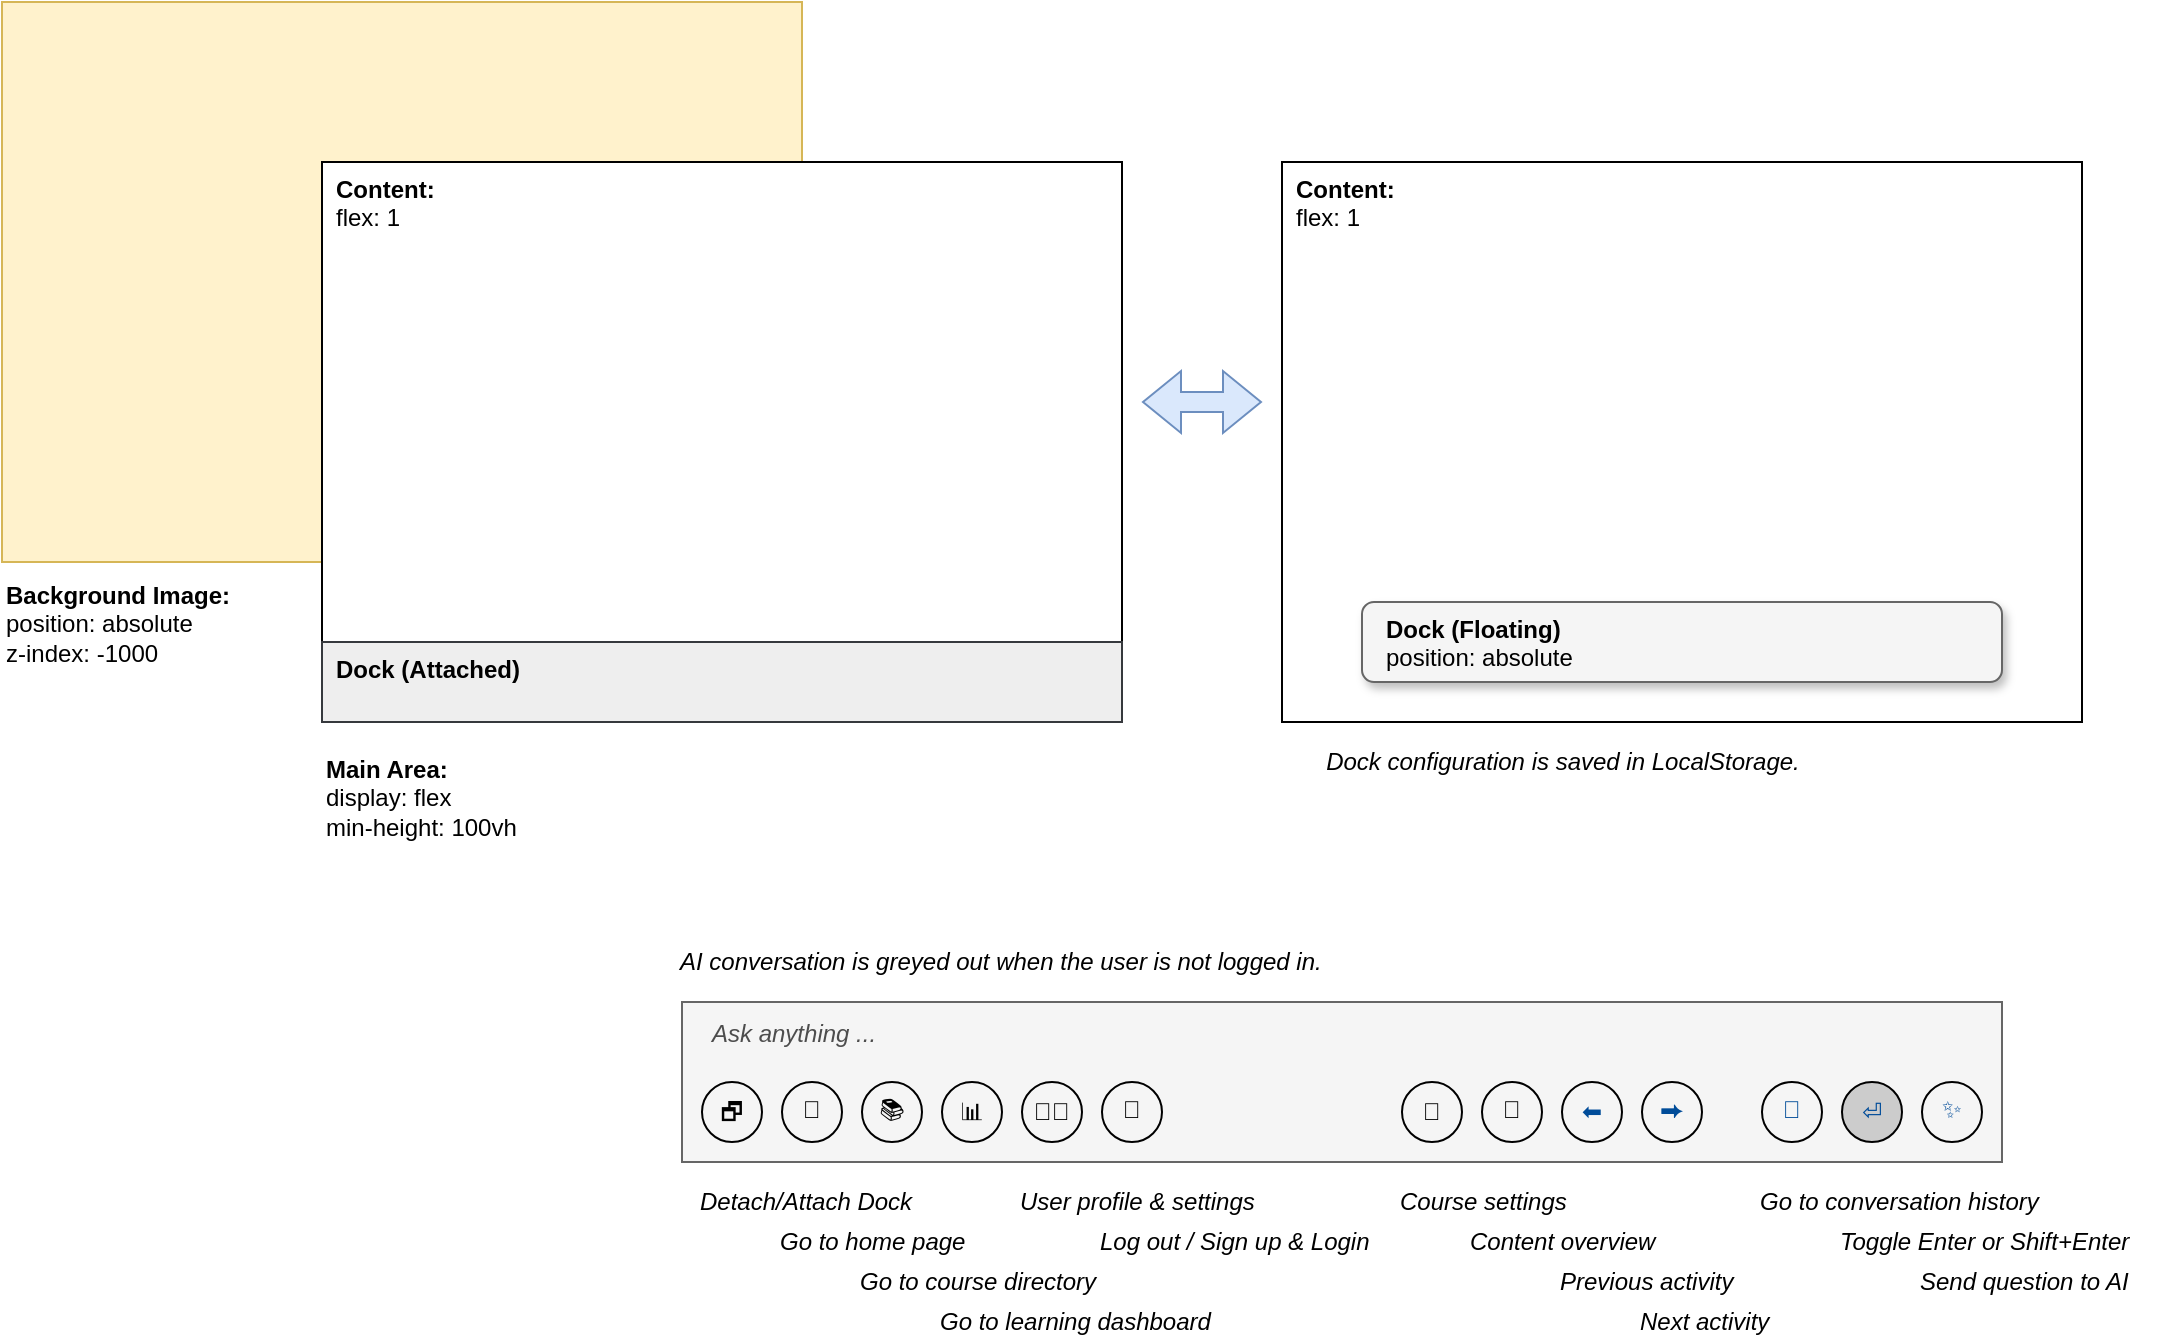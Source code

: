 <mxfile version="26.2.4">
  <diagram name="Seite-1" id="J1wCrZD52I6WVpJ2Atn_">
    <mxGraphModel dx="1020" dy="551" grid="1" gridSize="10" guides="1" tooltips="1" connect="1" arrows="1" fold="1" page="0" pageScale="1" pageWidth="827" pageHeight="1169" math="0" shadow="0">
      <root>
        <mxCell id="0" />
        <mxCell id="1" parent="0" />
        <mxCell id="jVnHDxxV6SvYso1CpIGO-1" value="" style="rounded=0;whiteSpace=wrap;html=1;fillColor=#fff2cc;strokeColor=#d6b656;" vertex="1" parent="1">
          <mxGeometry x="40" y="160" width="400" height="280" as="geometry" />
        </mxCell>
        <mxCell id="jVnHDxxV6SvYso1CpIGO-2" value="&lt;div&gt;&lt;b&gt;Background Image:&lt;/b&gt;&lt;/div&gt;&lt;div&gt;position: absolute&lt;/div&gt;&lt;div&gt;z-index: -1000&lt;/div&gt;" style="text;html=1;align=left;verticalAlign=top;resizable=0;points=[];autosize=1;strokeColor=none;fillColor=none;" vertex="1" parent="1">
          <mxGeometry x="40" y="443" width="140" height="60" as="geometry" />
        </mxCell>
        <mxCell id="jVnHDxxV6SvYso1CpIGO-3" value="" style="rounded=0;whiteSpace=wrap;html=1;" vertex="1" parent="1">
          <mxGeometry x="200" y="240" width="400" height="280" as="geometry" />
        </mxCell>
        <mxCell id="jVnHDxxV6SvYso1CpIGO-4" value="&lt;div&gt;&lt;b&gt;Main Area:&lt;/b&gt;&lt;/div&gt;&lt;div&gt;display: flex&lt;/div&gt;&lt;div&gt;min-height: 100vh&lt;/div&gt;" style="text;html=1;align=left;verticalAlign=top;resizable=0;points=[];autosize=1;strokeColor=none;fillColor=none;" vertex="1" parent="1">
          <mxGeometry x="200" y="530" width="130" height="60" as="geometry" />
        </mxCell>
        <mxCell id="jVnHDxxV6SvYso1CpIGO-7" value="&lt;div&gt;&lt;b&gt;Content:&lt;/b&gt;&lt;/div&gt;&lt;div&gt;flex: 1&lt;/div&gt;" style="text;html=1;align=left;verticalAlign=top;resizable=0;points=[];autosize=1;strokeColor=none;fillColor=none;" vertex="1" parent="1">
          <mxGeometry x="205" y="240" width="80" height="40" as="geometry" />
        </mxCell>
        <mxCell id="jVnHDxxV6SvYso1CpIGO-8" value="" style="rounded=0;whiteSpace=wrap;html=1;" vertex="1" parent="1">
          <mxGeometry x="680" y="240" width="400" height="280" as="geometry" />
        </mxCell>
        <mxCell id="jVnHDxxV6SvYso1CpIGO-11" value="&lt;div&gt;&lt;b&gt;Content:&lt;/b&gt;&lt;/div&gt;&lt;div&gt;flex: 1&lt;/div&gt;" style="text;html=1;align=left;verticalAlign=top;resizable=0;points=[];autosize=1;strokeColor=none;fillColor=none;" vertex="1" parent="1">
          <mxGeometry x="685" y="240" width="80" height="40" as="geometry" />
        </mxCell>
        <mxCell id="jVnHDxxV6SvYso1CpIGO-12" value="" style="rounded=1;whiteSpace=wrap;html=1;fillColor=#f5f5f5;fontColor=#333333;strokeColor=#666666;shadow=1;" vertex="1" parent="1">
          <mxGeometry x="720" y="460" width="320" height="40" as="geometry" />
        </mxCell>
        <mxCell id="jVnHDxxV6SvYso1CpIGO-10" value="&lt;div&gt;&lt;b&gt;Dock (Floating)&lt;/b&gt;&lt;/div&gt;&lt;div&gt;position: absolute&lt;/div&gt;" style="text;html=1;align=left;verticalAlign=top;resizable=0;points=[];autosize=1;strokeColor=none;fillColor=none;" vertex="1" parent="1">
          <mxGeometry x="730" y="460" width="120" height="40" as="geometry" />
        </mxCell>
        <mxCell id="jVnHDxxV6SvYso1CpIGO-13" value="" style="shape=flexArrow;endArrow=classic;startArrow=classic;html=1;rounded=0;fillColor=#dae8fc;strokeColor=#6c8ebf;" edge="1" parent="1">
          <mxGeometry width="100" height="100" relative="1" as="geometry">
            <mxPoint x="610" y="360" as="sourcePoint" />
            <mxPoint x="670" y="360" as="targetPoint" />
          </mxGeometry>
        </mxCell>
        <mxCell id="jVnHDxxV6SvYso1CpIGO-14" value="&lt;i&gt;Dock configuration is saved in LocalStorage.&lt;/i&gt;" style="text;html=1;align=center;verticalAlign=middle;resizable=0;points=[];autosize=1;strokeColor=none;fillColor=none;spacing=-1;" vertex="1" parent="1">
          <mxGeometry x="685" y="530" width="270" height="20" as="geometry" />
        </mxCell>
        <mxCell id="jVnHDxxV6SvYso1CpIGO-46" value="" style="rounded=0;whiteSpace=wrap;html=1;fillColor=#eeeeee;strokeColor=#36393d;" vertex="1" parent="1">
          <mxGeometry x="200" y="480" width="400" height="40" as="geometry" />
        </mxCell>
        <mxCell id="jVnHDxxV6SvYso1CpIGO-6" value="&lt;b&gt;Dock (Attached)&lt;/b&gt;" style="text;html=1;align=left;verticalAlign=top;resizable=0;points=[];autosize=1;strokeColor=none;fillColor=none;" vertex="1" parent="1">
          <mxGeometry x="205" y="480" width="120" height="30" as="geometry" />
        </mxCell>
        <mxCell id="jVnHDxxV6SvYso1CpIGO-47" value="&lt;i&gt;AI conversation is greyed out when the user is not logged in.&lt;/i&gt;" style="text;html=1;align=left;verticalAlign=middle;resizable=0;points=[];autosize=1;strokeColor=none;fillColor=none;spacing=-1;" vertex="1" parent="1">
          <mxGeometry x="380" y="630" width="350" height="20" as="geometry" />
        </mxCell>
        <mxCell id="jVnHDxxV6SvYso1CpIGO-5" value="" style="rounded=0;whiteSpace=wrap;html=1;fillColor=#f5f5f5;fontColor=#333333;strokeColor=#666666;" vertex="1" parent="1">
          <mxGeometry x="380" y="660" width="660" height="80" as="geometry" />
        </mxCell>
        <mxCell id="jVnHDxxV6SvYso1CpIGO-16" value="&lt;i&gt;Ask anything ...&lt;/i&gt;" style="text;html=1;align=left;verticalAlign=top;resizable=0;points=[];autosize=1;strokeColor=none;fillColor=none;fontColor=#4D4D4D;spacing=0;spacingLeft=5;spacingTop=4;" vertex="1" parent="1">
          <mxGeometry x="390" y="660" width="110" height="30" as="geometry" />
        </mxCell>
        <mxCell id="jVnHDxxV6SvYso1CpIGO-61" value="🏡" style="ellipse;whiteSpace=wrap;html=1;aspect=fixed;fillColor=none;spacing=0;spacingBottom=3;" vertex="1" parent="1">
          <mxGeometry x="430" y="700" width="30" height="30" as="geometry" />
        </mxCell>
        <mxCell id="jVnHDxxV6SvYso1CpIGO-62" value="&lt;span data-char-info=&quot;U+1F5D7: OVERLAP&quot; class=&quot;emojiXL&quot;&gt;🗗&lt;/span&gt;" style="ellipse;whiteSpace=wrap;html=1;aspect=fixed;fillColor=none;spacing=0;spacingBottom=0;" vertex="1" parent="1">
          <mxGeometry x="390" y="700" width="30" height="30" as="geometry" />
        </mxCell>
        <mxCell id="jVnHDxxV6SvYso1CpIGO-63" value="📚" style="ellipse;whiteSpace=wrap;html=1;aspect=fixed;fillColor=none;spacing=0;spacingBottom=3;" vertex="1" parent="1">
          <mxGeometry x="470" y="700" width="30" height="30" as="geometry" />
        </mxCell>
        <mxCell id="jVnHDxxV6SvYso1CpIGO-64" value="📊" style="ellipse;whiteSpace=wrap;html=1;aspect=fixed;fillColor=none;spacing=0;spacingBottom=0;" vertex="1" parent="1">
          <mxGeometry x="510" y="700" width="30" height="30" as="geometry" />
        </mxCell>
        <mxCell id="jVnHDxxV6SvYso1CpIGO-65" value="🚪" style="ellipse;whiteSpace=wrap;html=1;aspect=fixed;fillColor=none;spacing=0;spacingBottom=3;" vertex="1" parent="1">
          <mxGeometry x="590" y="700" width="30" height="30" as="geometry" />
        </mxCell>
        <mxCell id="jVnHDxxV6SvYso1CpIGO-66" value="🧑‍🦱" style="ellipse;whiteSpace=wrap;html=1;aspect=fixed;fillColor=none;spacing=0;spacingBottom=0;" vertex="1" parent="1">
          <mxGeometry x="550" y="700" width="30" height="30" as="geometry" />
        </mxCell>
        <mxCell id="jVnHDxxV6SvYso1CpIGO-68" value="📑" style="ellipse;whiteSpace=wrap;html=1;aspect=fixed;fillColor=none;spacing=0;spacingBottom=3;" vertex="1" parent="1">
          <mxGeometry x="780" y="700" width="30" height="30" as="geometry" />
        </mxCell>
        <mxCell id="jVnHDxxV6SvYso1CpIGO-69" value="&lt;span data-src=&quot;&quot; class=&quot;Emoji_emoji__vbZHi __variable_e5a5aa Emoji_emoji-large__GG4kj !bg-transparent&quot;&gt;🔧&lt;/span&gt;" style="ellipse;whiteSpace=wrap;html=1;aspect=fixed;fillColor=none;spacing=0;spacingBottom=0;" vertex="1" parent="1">
          <mxGeometry x="740" y="700" width="30" height="30" as="geometry" />
        </mxCell>
        <mxCell id="jVnHDxxV6SvYso1CpIGO-70" value="&lt;span class=&quot;unicodeXL&quot; data-char-info=&quot;U+2B95: RIGHTWARDS BLACK ARROW&quot;&gt;⮕&lt;/span&gt;" style="ellipse;whiteSpace=wrap;html=1;aspect=fixed;fillColor=none;spacing=0;spacingBottom=3;fontColor=#004C99;" vertex="1" parent="1">
          <mxGeometry x="860" y="700" width="30" height="30" as="geometry" />
        </mxCell>
        <mxCell id="jVnHDxxV6SvYso1CpIGO-71" value="&lt;span class=&quot;unicodeXL&quot; data-char-info=&quot;U+2B05: LEFTWARDS BLACK ARROW&quot;&gt;⬅&lt;/span&gt;" style="ellipse;whiteSpace=wrap;html=1;aspect=fixed;fillColor=none;spacing=0;spacingBottom=0;fontColor=#004C99;" vertex="1" parent="1">
          <mxGeometry x="820" y="700" width="30" height="30" as="geometry" />
        </mxCell>
        <mxCell id="jVnHDxxV6SvYso1CpIGO-72" value="✨" style="ellipse;whiteSpace=wrap;html=1;aspect=fixed;fillColor=none;spacing=0;spacingBottom=3;fontColor=#004C99;" vertex="1" parent="1">
          <mxGeometry x="1000" y="700" width="30" height="30" as="geometry" />
        </mxCell>
        <mxCell id="jVnHDxxV6SvYso1CpIGO-73" value="&lt;span class=&quot;box&quot;&gt;⏎&lt;/span&gt;" style="ellipse;whiteSpace=wrap;html=1;aspect=fixed;fillColor=#CCCCCC;spacing=0;spacingBottom=0;fontColor=#004C99;" vertex="1" parent="1">
          <mxGeometry x="960" y="700" width="30" height="30" as="geometry" />
        </mxCell>
        <mxCell id="jVnHDxxV6SvYso1CpIGO-74" value="&lt;span&gt;Detach/Attach Dock&lt;/span&gt;" style="text;html=1;align=left;verticalAlign=middle;resizable=0;points=[];autosize=1;strokeColor=none;fillColor=none;spacing=-1;fontStyle=2" vertex="1" parent="1">
          <mxGeometry x="390" y="750" width="130" height="20" as="geometry" />
        </mxCell>
        <mxCell id="jVnHDxxV6SvYso1CpIGO-75" value="Go to home page" style="text;html=1;align=left;verticalAlign=middle;resizable=0;points=[];autosize=1;strokeColor=none;fillColor=none;spacing=-1;fontStyle=2" vertex="1" parent="1">
          <mxGeometry x="430" y="770" width="110" height="20" as="geometry" />
        </mxCell>
        <mxCell id="jVnHDxxV6SvYso1CpIGO-76" value="Go to learning dashboard" style="text;html=1;align=left;verticalAlign=middle;resizable=0;points=[];autosize=1;strokeColor=none;fillColor=none;spacing=-1;fontStyle=2" vertex="1" parent="1">
          <mxGeometry x="510" y="810" width="160" height="20" as="geometry" />
        </mxCell>
        <mxCell id="jVnHDxxV6SvYso1CpIGO-77" value="Go to course directory" style="text;html=1;align=left;verticalAlign=middle;resizable=0;points=[];autosize=1;strokeColor=none;fillColor=none;spacing=-1;fontStyle=2" vertex="1" parent="1">
          <mxGeometry x="470" y="790" width="140" height="20" as="geometry" />
        </mxCell>
        <mxCell id="jVnHDxxV6SvYso1CpIGO-78" value="User profile &amp;amp; settings" style="text;html=1;align=left;verticalAlign=middle;resizable=0;points=[];autosize=1;strokeColor=none;fillColor=none;spacing=-1;fontStyle=2" vertex="1" parent="1">
          <mxGeometry x="550" y="750" width="140" height="20" as="geometry" />
        </mxCell>
        <mxCell id="jVnHDxxV6SvYso1CpIGO-79" value="Log out / Sign up &amp;amp; Login" style="text;html=1;align=left;verticalAlign=middle;resizable=0;points=[];autosize=1;strokeColor=none;fillColor=none;spacing=-1;fontStyle=2" vertex="1" parent="1">
          <mxGeometry x="590" y="770" width="160" height="20" as="geometry" />
        </mxCell>
        <mxCell id="jVnHDxxV6SvYso1CpIGO-80" value="Course settings" style="text;html=1;align=left;verticalAlign=middle;resizable=0;points=[];autosize=1;strokeColor=none;fillColor=none;spacing=-1;fontStyle=2" vertex="1" parent="1">
          <mxGeometry x="740" y="750" width="100" height="20" as="geometry" />
        </mxCell>
        <mxCell id="jVnHDxxV6SvYso1CpIGO-81" value="Content overview" style="text;html=1;align=left;verticalAlign=middle;resizable=0;points=[];autosize=1;strokeColor=none;fillColor=none;spacing=-1;fontStyle=2" vertex="1" parent="1">
          <mxGeometry x="775" y="770" width="120" height="20" as="geometry" />
        </mxCell>
        <mxCell id="jVnHDxxV6SvYso1CpIGO-82" value="Previous activity" style="text;html=1;align=left;verticalAlign=middle;resizable=0;points=[];autosize=1;strokeColor=none;fillColor=none;spacing=-1;fontStyle=2" vertex="1" parent="1">
          <mxGeometry x="820" y="790" width="110" height="20" as="geometry" />
        </mxCell>
        <mxCell id="jVnHDxxV6SvYso1CpIGO-83" value="Next activity" style="text;html=1;align=left;verticalAlign=middle;resizable=0;points=[];autosize=1;strokeColor=none;fillColor=none;spacing=-1;fontStyle=2" vertex="1" parent="1">
          <mxGeometry x="860" y="810" width="90" height="20" as="geometry" />
        </mxCell>
        <mxCell id="jVnHDxxV6SvYso1CpIGO-84" value="Toggle Enter or Shift+Enter" style="text;html=1;align=left;verticalAlign=middle;resizable=0;points=[];autosize=1;strokeColor=none;fillColor=none;spacing=-1;fontStyle=2" vertex="1" parent="1">
          <mxGeometry x="960" y="770" width="170" height="20" as="geometry" />
        </mxCell>
        <mxCell id="jVnHDxxV6SvYso1CpIGO-85" value="Send question to AI" style="text;html=1;align=left;verticalAlign=middle;resizable=0;points=[];autosize=1;strokeColor=none;fillColor=none;spacing=-1;fontStyle=2" vertex="1" parent="1">
          <mxGeometry x="1000" y="790" width="130" height="20" as="geometry" />
        </mxCell>
        <mxCell id="jVnHDxxV6SvYso1CpIGO-87" value="📜" style="ellipse;whiteSpace=wrap;html=1;aspect=fixed;fillColor=none;spacing=0;spacingBottom=3;fontColor=#004C99;" vertex="1" parent="1">
          <mxGeometry x="920" y="700" width="30" height="30" as="geometry" />
        </mxCell>
        <mxCell id="jVnHDxxV6SvYso1CpIGO-88" value="Go to conversation history" style="text;html=1;align=left;verticalAlign=middle;resizable=0;points=[];autosize=1;strokeColor=none;fillColor=none;spacing=-1;fontStyle=2" vertex="1" parent="1">
          <mxGeometry x="920" y="750" width="170" height="20" as="geometry" />
        </mxCell>
      </root>
    </mxGraphModel>
  </diagram>
</mxfile>
